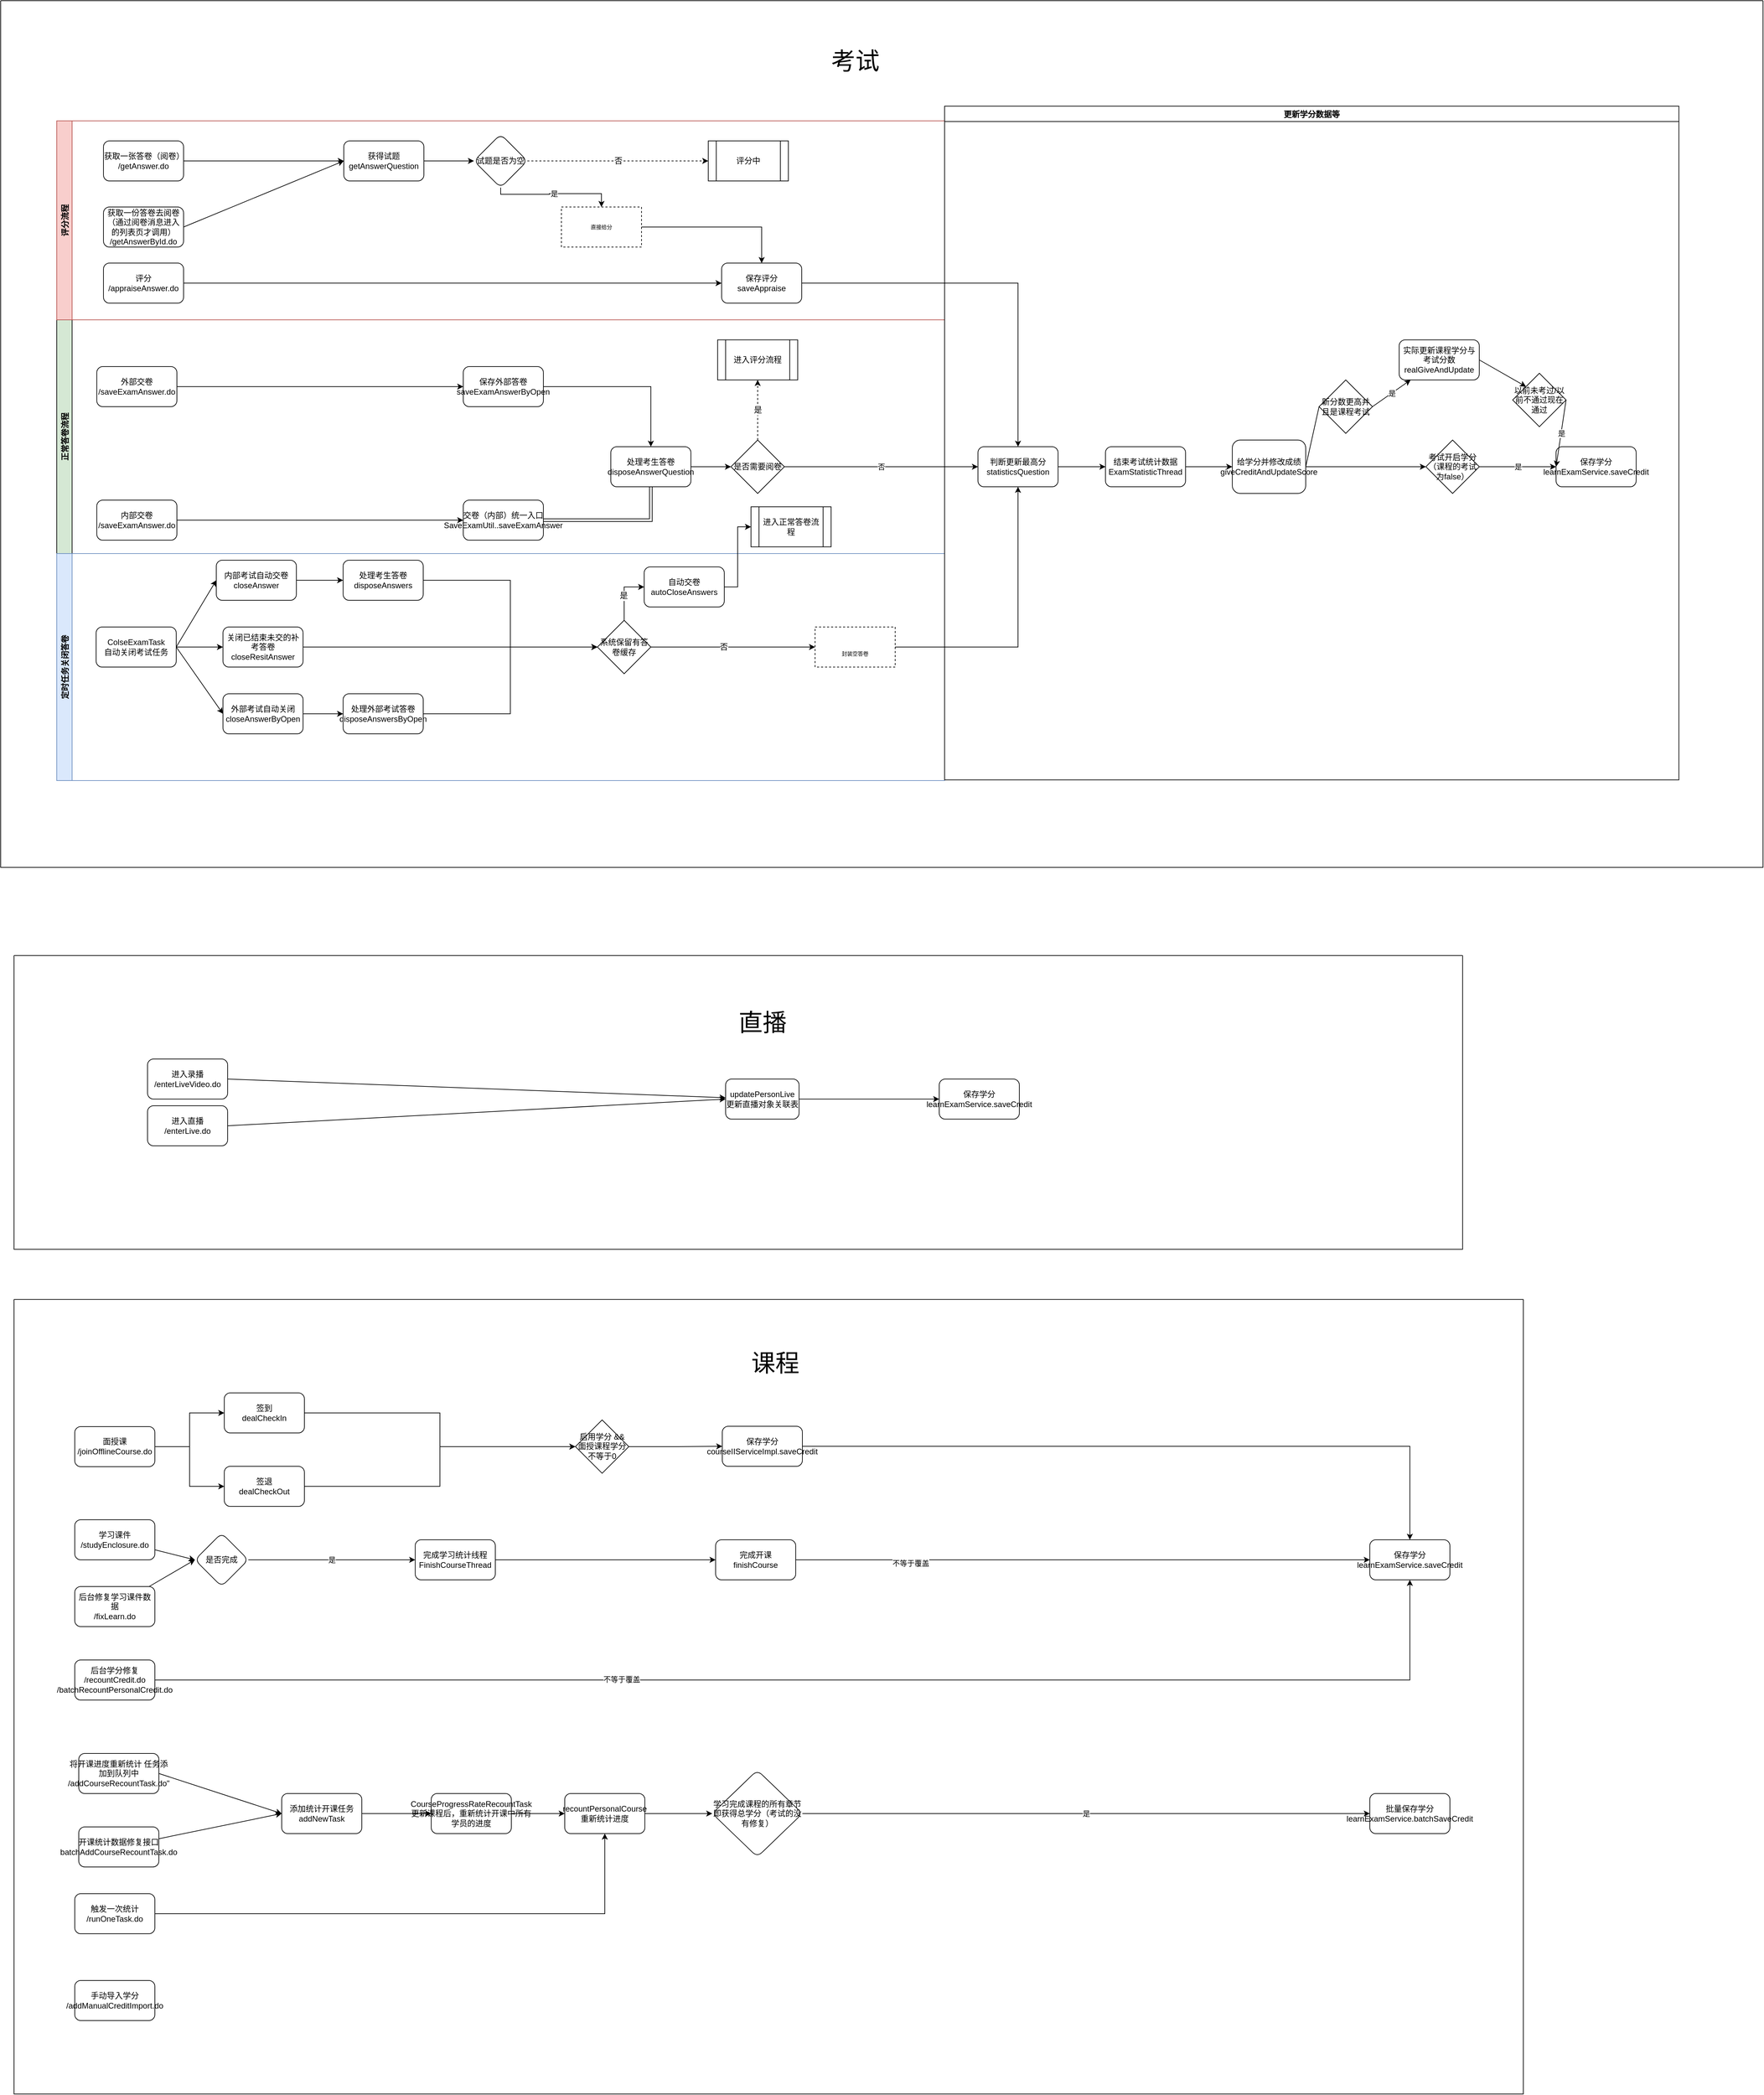 <mxfile version="20.4.1" type="github">
  <diagram id="C5RBs43oDa-KdzZeNtuy" name="Page-1">
    <mxGraphModel dx="2903" dy="3432" grid="1" gridSize="10" guides="1" tooltips="1" connect="1" arrows="1" fold="1" page="1" pageScale="1" pageWidth="827" pageHeight="1169" math="0" shadow="0">
      <root>
        <mxCell id="WIyWlLk6GJQsqaUBKTNV-0" />
        <mxCell id="WIyWlLk6GJQsqaUBKTNV-1" parent="WIyWlLk6GJQsqaUBKTNV-0" />
        <mxCell id="8mMa-AUoAhSqoS-cGCmm-24" value="" style="swimlane;startSize=0;swimlaneFillColor=none;" vertex="1" parent="WIyWlLk6GJQsqaUBKTNV-1">
          <mxGeometry x="-120" y="-1360" width="2640" height="1298" as="geometry" />
        </mxCell>
        <mxCell id="8mMa-AUoAhSqoS-cGCmm-88" value="正常答卷流程" style="swimlane;horizontal=0;fontSize=12;fillColor=#D5E8D4;" vertex="1" parent="8mMa-AUoAhSqoS-cGCmm-24">
          <mxGeometry x="84" y="478" width="1330" height="350" as="geometry" />
        </mxCell>
        <mxCell id="8mMa-AUoAhSqoS-cGCmm-90" value="内部交卷&lt;br&gt;/saveExamAnswer.do" style="rounded=1;whiteSpace=wrap;html=1;" vertex="1" parent="8mMa-AUoAhSqoS-cGCmm-88">
          <mxGeometry x="60" y="270" width="120" height="60" as="geometry" />
        </mxCell>
        <mxCell id="8mMa-AUoAhSqoS-cGCmm-107" style="edgeStyle=orthogonalEdgeStyle;rounded=0;orthogonalLoop=1;jettySize=auto;html=1;entryX=0.5;entryY=1;entryDx=0;entryDy=0;fontSize=12;shape=link;" edge="1" parent="8mMa-AUoAhSqoS-cGCmm-88" source="8mMa-AUoAhSqoS-cGCmm-91" target="8mMa-AUoAhSqoS-cGCmm-93">
          <mxGeometry relative="1" as="geometry" />
        </mxCell>
        <mxCell id="8mMa-AUoAhSqoS-cGCmm-91" value="交卷（内部）统一入口&lt;br&gt;SaveExamUtil..saveExamAnswer" style="whiteSpace=wrap;html=1;rounded=1;" vertex="1" parent="8mMa-AUoAhSqoS-cGCmm-88">
          <mxGeometry x="609" y="270" width="120" height="60" as="geometry" />
        </mxCell>
        <mxCell id="8mMa-AUoAhSqoS-cGCmm-92" value="" style="edgeStyle=none;rounded=0;orthogonalLoop=1;jettySize=auto;html=1;" edge="1" parent="8mMa-AUoAhSqoS-cGCmm-88" source="8mMa-AUoAhSqoS-cGCmm-90" target="8mMa-AUoAhSqoS-cGCmm-91">
          <mxGeometry relative="1" as="geometry" />
        </mxCell>
        <mxCell id="8mMa-AUoAhSqoS-cGCmm-93" value="处理考生答卷&lt;br&gt;disposeAnswerQuestion" style="whiteSpace=wrap;html=1;rounded=1;" vertex="1" parent="8mMa-AUoAhSqoS-cGCmm-88">
          <mxGeometry x="830" y="190" width="120" height="60" as="geometry" />
        </mxCell>
        <mxCell id="8mMa-AUoAhSqoS-cGCmm-97" value="是否需要阅卷" style="rhombus;whiteSpace=wrap;html=1;" vertex="1" parent="8mMa-AUoAhSqoS-cGCmm-88">
          <mxGeometry x="1010" y="180" width="80" height="80" as="geometry" />
        </mxCell>
        <mxCell id="8mMa-AUoAhSqoS-cGCmm-98" style="edgeStyle=none;rounded=0;orthogonalLoop=1;jettySize=auto;html=1;exitX=1;exitY=0.5;exitDx=0;exitDy=0;entryX=0;entryY=0.5;entryDx=0;entryDy=0;" edge="1" parent="8mMa-AUoAhSqoS-cGCmm-88" source="8mMa-AUoAhSqoS-cGCmm-93" target="8mMa-AUoAhSqoS-cGCmm-97">
          <mxGeometry relative="1" as="geometry" />
        </mxCell>
        <mxCell id="8mMa-AUoAhSqoS-cGCmm-99" style="edgeStyle=orthogonalEdgeStyle;rounded=0;orthogonalLoop=1;jettySize=auto;html=1;exitX=1;exitY=0.5;exitDx=0;exitDy=0;entryX=0.5;entryY=0;entryDx=0;entryDy=0;fontSize=36;" edge="1" parent="8mMa-AUoAhSqoS-cGCmm-88" source="8mMa-AUoAhSqoS-cGCmm-100" target="8mMa-AUoAhSqoS-cGCmm-93">
          <mxGeometry relative="1" as="geometry" />
        </mxCell>
        <mxCell id="8mMa-AUoAhSqoS-cGCmm-100" value="保存外部答卷&lt;br&gt;saveExamAnswerByOpen" style="whiteSpace=wrap;html=1;rounded=1;" vertex="1" parent="8mMa-AUoAhSqoS-cGCmm-88">
          <mxGeometry x="609" y="70" width="120" height="60" as="geometry" />
        </mxCell>
        <mxCell id="8mMa-AUoAhSqoS-cGCmm-101" style="edgeStyle=orthogonalEdgeStyle;rounded=0;orthogonalLoop=1;jettySize=auto;html=1;exitX=1;exitY=0.5;exitDx=0;exitDy=0;entryX=0;entryY=0.5;entryDx=0;entryDy=0;fontSize=36;" edge="1" parent="8mMa-AUoAhSqoS-cGCmm-88" source="8mMa-AUoAhSqoS-cGCmm-102" target="8mMa-AUoAhSqoS-cGCmm-100">
          <mxGeometry relative="1" as="geometry" />
        </mxCell>
        <mxCell id="8mMa-AUoAhSqoS-cGCmm-102" value="外部交卷&lt;br&gt;/saveExamAnswer.do" style="rounded=1;whiteSpace=wrap;html=1;" vertex="1" parent="8mMa-AUoAhSqoS-cGCmm-88">
          <mxGeometry x="60" y="70" width="120" height="60" as="geometry" />
        </mxCell>
        <mxCell id="8mMa-AUoAhSqoS-cGCmm-106" value="进入评分流程" style="shape=process;whiteSpace=wrap;html=1;backgroundOutline=1;" vertex="1" parent="8mMa-AUoAhSqoS-cGCmm-88">
          <mxGeometry x="990" y="30" width="120" height="60" as="geometry" />
        </mxCell>
        <mxCell id="8mMa-AUoAhSqoS-cGCmm-96" value="是" style="edgeStyle=orthogonalEdgeStyle;rounded=0;orthogonalLoop=1;jettySize=auto;html=1;fontSize=12;dashed=1;" edge="1" parent="8mMa-AUoAhSqoS-cGCmm-88" source="8mMa-AUoAhSqoS-cGCmm-97" target="8mMa-AUoAhSqoS-cGCmm-106">
          <mxGeometry relative="1" as="geometry" />
        </mxCell>
        <mxCell id="8mMa-AUoAhSqoS-cGCmm-157" value="进入正常答卷流程" style="shape=process;whiteSpace=wrap;html=1;backgroundOutline=1;fontSize=12;" vertex="1" parent="8mMa-AUoAhSqoS-cGCmm-88">
          <mxGeometry x="1040" y="280" width="120" height="60" as="geometry" />
        </mxCell>
        <mxCell id="8mMa-AUoAhSqoS-cGCmm-89" value="判断更新最高分&lt;br&gt;statisticsQuestion" style="whiteSpace=wrap;html=1;rounded=1;" vertex="1" parent="8mMa-AUoAhSqoS-cGCmm-24">
          <mxGeometry x="1464" y="668" width="120" height="60" as="geometry" />
        </mxCell>
        <mxCell id="8mMa-AUoAhSqoS-cGCmm-95" value="否" style="rounded=0;orthogonalLoop=1;jettySize=auto;html=1;entryX=0;entryY=0.5;entryDx=0;entryDy=0;exitX=1;exitY=0.5;exitDx=0;exitDy=0;" edge="1" parent="8mMa-AUoAhSqoS-cGCmm-24" source="8mMa-AUoAhSqoS-cGCmm-97" target="8mMa-AUoAhSqoS-cGCmm-89">
          <mxGeometry relative="1" as="geometry">
            <mxPoint x="1224" y="1914" as="sourcePoint" />
          </mxGeometry>
        </mxCell>
        <mxCell id="8mMa-AUoAhSqoS-cGCmm-109" value="评分流程" style="swimlane;horizontal=0;fontSize=12;fillColor=#f8cecc;strokeColor=#b85450;" vertex="1" parent="8mMa-AUoAhSqoS-cGCmm-24">
          <mxGeometry x="84" y="180" width="1330" height="298" as="geometry" />
        </mxCell>
        <mxCell id="8mMa-AUoAhSqoS-cGCmm-118" value="获得试题getAnswerQuestion" style="rounded=1;whiteSpace=wrap;html=1;" vertex="1" parent="8mMa-AUoAhSqoS-cGCmm-109">
          <mxGeometry x="430" y="30" width="120" height="60" as="geometry" />
        </mxCell>
        <mxCell id="8mMa-AUoAhSqoS-cGCmm-121" value="试题是否为空" style="rhombus;whiteSpace=wrap;html=1;rounded=1;" vertex="1" parent="8mMa-AUoAhSqoS-cGCmm-109">
          <mxGeometry x="625" y="20" width="80" height="80" as="geometry" />
        </mxCell>
        <mxCell id="8mMa-AUoAhSqoS-cGCmm-122" value="" style="edgeStyle=none;rounded=0;orthogonalLoop=1;jettySize=auto;html=1;" edge="1" parent="8mMa-AUoAhSqoS-cGCmm-109" source="8mMa-AUoAhSqoS-cGCmm-118" target="8mMa-AUoAhSqoS-cGCmm-121">
          <mxGeometry relative="1" as="geometry" />
        </mxCell>
        <mxCell id="8mMa-AUoAhSqoS-cGCmm-126" value="评分&lt;br&gt;/appraiseAnswer.do" style="rounded=1;whiteSpace=wrap;html=1;" vertex="1" parent="8mMa-AUoAhSqoS-cGCmm-109">
          <mxGeometry x="70" y="213" width="120" height="60" as="geometry" />
        </mxCell>
        <mxCell id="8mMa-AUoAhSqoS-cGCmm-117" value="获取一份答卷去阅卷（通过阅卷消息进入的列表页才调用）&#xa;/getAnswerById.do" style="whiteSpace=wrap;html=1;rounded=1;glass=0;strokeWidth=1;shadow=0;" vertex="1" parent="8mMa-AUoAhSqoS-cGCmm-109">
          <mxGeometry x="70" y="129" width="120" height="60" as="geometry" />
        </mxCell>
        <mxCell id="8mMa-AUoAhSqoS-cGCmm-120" style="edgeStyle=none;rounded=0;orthogonalLoop=1;jettySize=auto;html=1;exitX=1;exitY=0.5;exitDx=0;exitDy=0;entryX=0;entryY=0.5;entryDx=0;entryDy=0;" edge="1" parent="8mMa-AUoAhSqoS-cGCmm-109" source="8mMa-AUoAhSqoS-cGCmm-117" target="8mMa-AUoAhSqoS-cGCmm-118">
          <mxGeometry relative="1" as="geometry">
            <mxPoint x="676" y="1219" as="targetPoint" />
          </mxGeometry>
        </mxCell>
        <mxCell id="8mMa-AUoAhSqoS-cGCmm-116" value="&lt;div&gt;获取一张答卷（阅卷）&lt;/div&gt;&lt;div&gt;/getAnswer.do&lt;/div&gt;" style="whiteSpace=wrap;html=1;rounded=1;glass=0;strokeWidth=1;shadow=0;" vertex="1" parent="8mMa-AUoAhSqoS-cGCmm-109">
          <mxGeometry x="70" y="30" width="120" height="60" as="geometry" />
        </mxCell>
        <mxCell id="8mMa-AUoAhSqoS-cGCmm-119" style="edgeStyle=none;rounded=0;orthogonalLoop=1;jettySize=auto;html=1;entryX=0;entryY=0.5;entryDx=0;entryDy=0;" edge="1" parent="8mMa-AUoAhSqoS-cGCmm-109" source="8mMa-AUoAhSqoS-cGCmm-116" target="8mMa-AUoAhSqoS-cGCmm-118">
          <mxGeometry relative="1" as="geometry" />
        </mxCell>
        <mxCell id="8mMa-AUoAhSqoS-cGCmm-129" value="评分中" style="shape=process;whiteSpace=wrap;html=1;backgroundOutline=1;fontSize=12;" vertex="1" parent="8mMa-AUoAhSqoS-cGCmm-109">
          <mxGeometry x="976" y="30" width="120" height="60" as="geometry" />
        </mxCell>
        <mxCell id="8mMa-AUoAhSqoS-cGCmm-128" value="否" style="edgeStyle=orthogonalEdgeStyle;rounded=0;orthogonalLoop=1;jettySize=auto;html=1;exitX=1;exitY=0.5;exitDx=0;exitDy=0;fontSize=12;dashed=1;" edge="1" parent="8mMa-AUoAhSqoS-cGCmm-109" source="8mMa-AUoAhSqoS-cGCmm-121" target="8mMa-AUoAhSqoS-cGCmm-129">
          <mxGeometry relative="1" as="geometry">
            <mxPoint x="600" y="149" as="targetPoint" />
          </mxGeometry>
        </mxCell>
        <mxCell id="8mMa-AUoAhSqoS-cGCmm-123" value="保存评分saveAppraise" style="whiteSpace=wrap;html=1;rounded=1;" vertex="1" parent="8mMa-AUoAhSqoS-cGCmm-109">
          <mxGeometry x="996" y="213" width="120" height="60" as="geometry" />
        </mxCell>
        <mxCell id="8mMa-AUoAhSqoS-cGCmm-124" value="是" style="edgeStyle=orthogonalEdgeStyle;rounded=0;orthogonalLoop=1;jettySize=auto;html=1;exitX=0.5;exitY=1;exitDx=0;exitDy=0;entryX=0.5;entryY=0;entryDx=0;entryDy=0;" edge="1" parent="8mMa-AUoAhSqoS-cGCmm-109" source="8mMa-AUoAhSqoS-cGCmm-121" target="8mMa-AUoAhSqoS-cGCmm-187">
          <mxGeometry relative="1" as="geometry">
            <Array as="points">
              <mxPoint x="665" y="110" />
              <mxPoint x="738" y="110" />
              <mxPoint x="830" y="109" />
            </Array>
          </mxGeometry>
        </mxCell>
        <mxCell id="8mMa-AUoAhSqoS-cGCmm-125" style="edgeStyle=none;rounded=0;orthogonalLoop=1;jettySize=auto;html=1;exitX=1;exitY=0.5;exitDx=0;exitDy=0;entryX=0;entryY=0.5;entryDx=0;entryDy=0;" edge="1" parent="8mMa-AUoAhSqoS-cGCmm-109" source="8mMa-AUoAhSqoS-cGCmm-126" target="8mMa-AUoAhSqoS-cGCmm-123">
          <mxGeometry relative="1" as="geometry" />
        </mxCell>
        <mxCell id="8mMa-AUoAhSqoS-cGCmm-191" style="edgeStyle=orthogonalEdgeStyle;rounded=0;orthogonalLoop=1;jettySize=auto;html=1;exitX=1;exitY=0.5;exitDx=0;exitDy=0;entryX=0.5;entryY=0;entryDx=0;entryDy=0;fontSize=8;" edge="1" parent="8mMa-AUoAhSqoS-cGCmm-109" source="8mMa-AUoAhSqoS-cGCmm-187" target="8mMa-AUoAhSqoS-cGCmm-123">
          <mxGeometry relative="1" as="geometry" />
        </mxCell>
        <mxCell id="8mMa-AUoAhSqoS-cGCmm-187" value="直接给分" style="rounded=0;whiteSpace=wrap;html=1;fontSize=8;dashed=1;" vertex="1" parent="8mMa-AUoAhSqoS-cGCmm-109">
          <mxGeometry x="756" y="129" width="120" height="60" as="geometry" />
        </mxCell>
        <mxCell id="8mMa-AUoAhSqoS-cGCmm-131" style="edgeStyle=orthogonalEdgeStyle;rounded=0;orthogonalLoop=1;jettySize=auto;html=1;exitX=1;exitY=0.5;exitDx=0;exitDy=0;entryX=0.5;entryY=0;entryDx=0;entryDy=0;fontSize=12;" edge="1" parent="8mMa-AUoAhSqoS-cGCmm-24" source="8mMa-AUoAhSqoS-cGCmm-123" target="8mMa-AUoAhSqoS-cGCmm-89">
          <mxGeometry relative="1" as="geometry" />
        </mxCell>
        <mxCell id="8mMa-AUoAhSqoS-cGCmm-132" value="定时任务关闭答卷" style="swimlane;horizontal=0;fontSize=12;fillColor=#dae8fc;strokeColor=#6c8ebf;" vertex="1" parent="8mMa-AUoAhSqoS-cGCmm-24">
          <mxGeometry x="84" y="828" width="1330" height="340" as="geometry" />
        </mxCell>
        <mxCell id="8mMa-AUoAhSqoS-cGCmm-133" value="关闭已结束未交的补考答卷&lt;br&gt;closeResitAnswer" style="rounded=1;whiteSpace=wrap;html=1;" vertex="1" parent="8mMa-AUoAhSqoS-cGCmm-132">
          <mxGeometry x="249" y="110" width="120" height="60" as="geometry" />
        </mxCell>
        <mxCell id="8mMa-AUoAhSqoS-cGCmm-134" style="edgeStyle=none;rounded=0;orthogonalLoop=1;jettySize=auto;html=1;exitX=1;exitY=0.5;exitDx=0;exitDy=0;" edge="1" parent="8mMa-AUoAhSqoS-cGCmm-132" source="8mMa-AUoAhSqoS-cGCmm-135" target="8mMa-AUoAhSqoS-cGCmm-133">
          <mxGeometry relative="1" as="geometry" />
        </mxCell>
        <mxCell id="8mMa-AUoAhSqoS-cGCmm-135" value="ColseExamTask&lt;br&gt;自动关闭考试任务" style="rounded=1;whiteSpace=wrap;html=1;" vertex="1" parent="8mMa-AUoAhSqoS-cGCmm-132">
          <mxGeometry x="59" y="110" width="120" height="60" as="geometry" />
        </mxCell>
        <mxCell id="8mMa-AUoAhSqoS-cGCmm-136" value="内部考试自动交卷&lt;br&gt;closeAnswer" style="rounded=1;whiteSpace=wrap;html=1;" vertex="1" parent="8mMa-AUoAhSqoS-cGCmm-132">
          <mxGeometry x="239" y="10" width="120" height="60" as="geometry" />
        </mxCell>
        <mxCell id="8mMa-AUoAhSqoS-cGCmm-137" style="edgeStyle=none;rounded=0;orthogonalLoop=1;jettySize=auto;html=1;exitX=1;exitY=0.5;exitDx=0;exitDy=0;entryX=0;entryY=0.5;entryDx=0;entryDy=0;" edge="1" parent="8mMa-AUoAhSqoS-cGCmm-132" source="8mMa-AUoAhSqoS-cGCmm-135" target="8mMa-AUoAhSqoS-cGCmm-136">
          <mxGeometry relative="1" as="geometry" />
        </mxCell>
        <mxCell id="8mMa-AUoAhSqoS-cGCmm-138" value="处理考生答卷&lt;br&gt;disposeAnswers" style="whiteSpace=wrap;html=1;rounded=1;" vertex="1" parent="8mMa-AUoAhSqoS-cGCmm-132">
          <mxGeometry x="429" y="10" width="120" height="60" as="geometry" />
        </mxCell>
        <mxCell id="8mMa-AUoAhSqoS-cGCmm-139" value="" style="edgeStyle=orthogonalEdgeStyle;rounded=0;orthogonalLoop=1;jettySize=auto;html=1;" edge="1" parent="8mMa-AUoAhSqoS-cGCmm-132" source="8mMa-AUoAhSqoS-cGCmm-136" target="8mMa-AUoAhSqoS-cGCmm-138">
          <mxGeometry relative="1" as="geometry" />
        </mxCell>
        <mxCell id="8mMa-AUoAhSqoS-cGCmm-140" value="外部考试自动关闭&lt;br&gt;closeAnswerByOpen" style="rounded=1;whiteSpace=wrap;html=1;" vertex="1" parent="8mMa-AUoAhSqoS-cGCmm-132">
          <mxGeometry x="249" y="210" width="120" height="60" as="geometry" />
        </mxCell>
        <mxCell id="8mMa-AUoAhSqoS-cGCmm-141" style="rounded=0;orthogonalLoop=1;jettySize=auto;html=1;exitX=1;exitY=0.5;exitDx=0;exitDy=0;entryX=0;entryY=0.5;entryDx=0;entryDy=0;" edge="1" parent="8mMa-AUoAhSqoS-cGCmm-132" source="8mMa-AUoAhSqoS-cGCmm-135" target="8mMa-AUoAhSqoS-cGCmm-140">
          <mxGeometry relative="1" as="geometry" />
        </mxCell>
        <mxCell id="8mMa-AUoAhSqoS-cGCmm-142" value="处理外部考试答卷&lt;br&gt;disposeAnswersByOpen" style="whiteSpace=wrap;html=1;rounded=1;" vertex="1" parent="8mMa-AUoAhSqoS-cGCmm-132">
          <mxGeometry x="429" y="210" width="120" height="60" as="geometry" />
        </mxCell>
        <mxCell id="8mMa-AUoAhSqoS-cGCmm-143" value="" style="edgeStyle=none;rounded=0;orthogonalLoop=1;jettySize=auto;html=1;" edge="1" parent="8mMa-AUoAhSqoS-cGCmm-132" source="8mMa-AUoAhSqoS-cGCmm-140" target="8mMa-AUoAhSqoS-cGCmm-142">
          <mxGeometry relative="1" as="geometry" />
        </mxCell>
        <mxCell id="8mMa-AUoAhSqoS-cGCmm-153" style="edgeStyle=orthogonalEdgeStyle;rounded=0;orthogonalLoop=1;jettySize=auto;html=1;exitX=0.5;exitY=0;exitDx=0;exitDy=0;entryX=0;entryY=0.5;entryDx=0;entryDy=0;fontSize=12;" edge="1" parent="8mMa-AUoAhSqoS-cGCmm-132" source="8mMa-AUoAhSqoS-cGCmm-144" target="8mMa-AUoAhSqoS-cGCmm-150">
          <mxGeometry relative="1" as="geometry" />
        </mxCell>
        <mxCell id="8mMa-AUoAhSqoS-cGCmm-154" value="是" style="edgeLabel;html=1;align=center;verticalAlign=middle;resizable=0;points=[];fontSize=12;" vertex="1" connectable="0" parent="8mMa-AUoAhSqoS-cGCmm-153">
          <mxGeometry x="-0.08" y="2" relative="1" as="geometry">
            <mxPoint x="1" as="offset" />
          </mxGeometry>
        </mxCell>
        <mxCell id="8mMa-AUoAhSqoS-cGCmm-144" value="系统保留有答卷缓存" style="rhombus;whiteSpace=wrap;html=1;" vertex="1" parent="8mMa-AUoAhSqoS-cGCmm-132">
          <mxGeometry x="810" y="100" width="80" height="80" as="geometry" />
        </mxCell>
        <mxCell id="8mMa-AUoAhSqoS-cGCmm-145" style="edgeStyle=orthogonalEdgeStyle;rounded=0;orthogonalLoop=1;jettySize=auto;html=1;exitX=1;exitY=0.5;exitDx=0;exitDy=0;entryX=0;entryY=0.5;entryDx=0;entryDy=0;" edge="1" parent="8mMa-AUoAhSqoS-cGCmm-132" source="8mMa-AUoAhSqoS-cGCmm-133" target="8mMa-AUoAhSqoS-cGCmm-144">
          <mxGeometry relative="1" as="geometry" />
        </mxCell>
        <mxCell id="8mMa-AUoAhSqoS-cGCmm-146" style="edgeStyle=orthogonalEdgeStyle;rounded=0;orthogonalLoop=1;jettySize=auto;html=1;entryX=0;entryY=0.5;entryDx=0;entryDy=0;" edge="1" parent="8mMa-AUoAhSqoS-cGCmm-132" source="8mMa-AUoAhSqoS-cGCmm-138" target="8mMa-AUoAhSqoS-cGCmm-144">
          <mxGeometry relative="1" as="geometry" />
        </mxCell>
        <mxCell id="8mMa-AUoAhSqoS-cGCmm-147" style="edgeStyle=orthogonalEdgeStyle;rounded=0;orthogonalLoop=1;jettySize=auto;html=1;exitX=1;exitY=0.5;exitDx=0;exitDy=0;entryX=0;entryY=0.5;entryDx=0;entryDy=0;" edge="1" parent="8mMa-AUoAhSqoS-cGCmm-132" source="8mMa-AUoAhSqoS-cGCmm-142" target="8mMa-AUoAhSqoS-cGCmm-144">
          <mxGeometry relative="1" as="geometry" />
        </mxCell>
        <mxCell id="8mMa-AUoAhSqoS-cGCmm-150" value="自动交卷&lt;br&gt;autoCloseAnswers" style="rounded=1;whiteSpace=wrap;html=1;" vertex="1" parent="8mMa-AUoAhSqoS-cGCmm-132">
          <mxGeometry x="880" y="20" width="120" height="60" as="geometry" />
        </mxCell>
        <mxCell id="8mMa-AUoAhSqoS-cGCmm-178" value="&lt;font style=&quot;font-size: 8px;&quot;&gt;封装空答卷&lt;/font&gt;" style="rounded=0;whiteSpace=wrap;html=1;fontSize=36;dashed=1;" vertex="1" parent="8mMa-AUoAhSqoS-cGCmm-132">
          <mxGeometry x="1136" y="110" width="120" height="60" as="geometry" />
        </mxCell>
        <mxCell id="8mMa-AUoAhSqoS-cGCmm-183" style="edgeStyle=orthogonalEdgeStyle;rounded=0;orthogonalLoop=1;jettySize=auto;html=1;exitX=1;exitY=0.5;exitDx=0;exitDy=0;entryX=0;entryY=0.5;entryDx=0;entryDy=0;fontSize=12;" edge="1" parent="8mMa-AUoAhSqoS-cGCmm-132" source="8mMa-AUoAhSqoS-cGCmm-144" target="8mMa-AUoAhSqoS-cGCmm-178">
          <mxGeometry relative="1" as="geometry" />
        </mxCell>
        <mxCell id="8mMa-AUoAhSqoS-cGCmm-184" value="否" style="edgeLabel;html=1;align=center;verticalAlign=middle;resizable=0;points=[];fontSize=12;" vertex="1" connectable="0" parent="8mMa-AUoAhSqoS-cGCmm-183">
          <mxGeometry x="-0.128" relative="1" as="geometry">
            <mxPoint x="1" as="offset" />
          </mxGeometry>
        </mxCell>
        <mxCell id="8mMa-AUoAhSqoS-cGCmm-148" style="edgeStyle=orthogonalEdgeStyle;rounded=0;orthogonalLoop=1;jettySize=auto;html=1;exitX=1;exitY=0.5;exitDx=0;exitDy=0;entryX=0.5;entryY=1;entryDx=0;entryDy=0;fontSize=12;startArrow=none;" edge="1" parent="8mMa-AUoAhSqoS-cGCmm-24" source="8mMa-AUoAhSqoS-cGCmm-178" target="8mMa-AUoAhSqoS-cGCmm-89">
          <mxGeometry relative="1" as="geometry" />
        </mxCell>
        <mxCell id="8mMa-AUoAhSqoS-cGCmm-160" value="&lt;div&gt;结束考试统计数据&lt;/div&gt;&lt;div&gt;ExamStatisticThread&lt;/div&gt;" style="whiteSpace=wrap;html=1;rounded=1;" vertex="1" parent="8mMa-AUoAhSqoS-cGCmm-24">
          <mxGeometry x="1655" y="668" width="120" height="60" as="geometry" />
        </mxCell>
        <mxCell id="8mMa-AUoAhSqoS-cGCmm-162" value="给学分并修改成绩&lt;br&gt;giveCreditAndUpdateScore" style="rounded=1;whiteSpace=wrap;html=1;" vertex="1" parent="8mMa-AUoAhSqoS-cGCmm-24">
          <mxGeometry x="1845" y="658" width="110" height="80" as="geometry" />
        </mxCell>
        <mxCell id="8mMa-AUoAhSqoS-cGCmm-163" value="" style="edgeStyle=none;rounded=0;orthogonalLoop=1;jettySize=auto;html=1;" edge="1" parent="8mMa-AUoAhSqoS-cGCmm-24" source="8mMa-AUoAhSqoS-cGCmm-160" target="8mMa-AUoAhSqoS-cGCmm-162">
          <mxGeometry relative="1" as="geometry" />
        </mxCell>
        <mxCell id="8mMa-AUoAhSqoS-cGCmm-164" value="实际更新课程学分与考试分数&lt;br&gt;realGiveAndUpdate" style="rounded=1;whiteSpace=wrap;html=1;" vertex="1" parent="8mMa-AUoAhSqoS-cGCmm-24">
          <mxGeometry x="2095" y="508" width="120" height="60" as="geometry" />
        </mxCell>
        <mxCell id="8mMa-AUoAhSqoS-cGCmm-165" value="是" style="edgeStyle=none;rounded=0;orthogonalLoop=1;jettySize=auto;html=1;exitX=1;exitY=0.5;exitDx=0;exitDy=0;" edge="1" parent="8mMa-AUoAhSqoS-cGCmm-24" source="8mMa-AUoAhSqoS-cGCmm-166" target="8mMa-AUoAhSqoS-cGCmm-164">
          <mxGeometry relative="1" as="geometry" />
        </mxCell>
        <mxCell id="8mMa-AUoAhSqoS-cGCmm-166" value="新分数更高并且是课程考试" style="rhombus;whiteSpace=wrap;html=1;" vertex="1" parent="8mMa-AUoAhSqoS-cGCmm-24">
          <mxGeometry x="1975" y="568" width="80" height="80" as="geometry" />
        </mxCell>
        <mxCell id="8mMa-AUoAhSqoS-cGCmm-167" value="" style="edgeStyle=none;rounded=0;orthogonalLoop=1;jettySize=auto;html=1;exitX=1;exitY=0.5;exitDx=0;exitDy=0;entryX=0;entryY=0.5;entryDx=0;entryDy=0;endArrow=none;" edge="1" parent="8mMa-AUoAhSqoS-cGCmm-24" source="8mMa-AUoAhSqoS-cGCmm-162" target="8mMa-AUoAhSqoS-cGCmm-166">
          <mxGeometry relative="1" as="geometry">
            <mxPoint x="2055" y="1874" as="sourcePoint" />
            <mxPoint x="2220" y="2044" as="targetPoint" />
          </mxGeometry>
        </mxCell>
        <mxCell id="8mMa-AUoAhSqoS-cGCmm-169" value="考试开启学分（课程的考试为false）" style="rhombus;whiteSpace=wrap;html=1;" vertex="1" parent="8mMa-AUoAhSqoS-cGCmm-24">
          <mxGeometry x="2135" y="658" width="80" height="80" as="geometry" />
        </mxCell>
        <mxCell id="8mMa-AUoAhSqoS-cGCmm-175" style="edgeStyle=orthogonalEdgeStyle;rounded=0;orthogonalLoop=1;jettySize=auto;html=1;exitX=1;exitY=0.5;exitDx=0;exitDy=0;fontSize=12;" edge="1" parent="8mMa-AUoAhSqoS-cGCmm-24" source="8mMa-AUoAhSqoS-cGCmm-89" target="8mMa-AUoAhSqoS-cGCmm-160">
          <mxGeometry relative="1" as="geometry" />
        </mxCell>
        <mxCell id="8mMa-AUoAhSqoS-cGCmm-170" value="" style="edgeStyle=none;rounded=0;orthogonalLoop=1;jettySize=auto;html=1;entryX=0;entryY=0.5;entryDx=0;entryDy=0;" edge="1" parent="8mMa-AUoAhSqoS-cGCmm-24" source="8mMa-AUoAhSqoS-cGCmm-162" target="8mMa-AUoAhSqoS-cGCmm-169">
          <mxGeometry relative="1" as="geometry" />
        </mxCell>
        <mxCell id="8mMa-AUoAhSqoS-cGCmm-172" value="以前未考过/以前不通过现在通过" style="rhombus;whiteSpace=wrap;html=1;" vertex="1" parent="8mMa-AUoAhSqoS-cGCmm-24">
          <mxGeometry x="2265" y="558" width="80" height="80" as="geometry" />
        </mxCell>
        <mxCell id="8mMa-AUoAhSqoS-cGCmm-173" style="edgeStyle=none;rounded=0;orthogonalLoop=1;jettySize=auto;html=1;exitX=1;exitY=0.5;exitDx=0;exitDy=0;entryX=0;entryY=0;entryDx=0;entryDy=0;" edge="1" parent="8mMa-AUoAhSqoS-cGCmm-24" source="8mMa-AUoAhSqoS-cGCmm-164" target="8mMa-AUoAhSqoS-cGCmm-172">
          <mxGeometry relative="1" as="geometry" />
        </mxCell>
        <mxCell id="8mMa-AUoAhSqoS-cGCmm-174" value="&lt;div&gt;保存学分&lt;/div&gt;&lt;div&gt;learnExamService.saveCredit&lt;/div&gt;" style="whiteSpace=wrap;html=1;rounded=1;" vertex="1" parent="8mMa-AUoAhSqoS-cGCmm-24">
          <mxGeometry x="2330" y="668" width="120" height="60" as="geometry" />
        </mxCell>
        <mxCell id="8mMa-AUoAhSqoS-cGCmm-168" value="是" style="edgeStyle=orthogonalEdgeStyle;rounded=0;orthogonalLoop=1;jettySize=auto;html=1;entryX=0;entryY=0.5;entryDx=0;entryDy=0;" edge="1" parent="8mMa-AUoAhSqoS-cGCmm-24" source="8mMa-AUoAhSqoS-cGCmm-169" target="8mMa-AUoAhSqoS-cGCmm-174">
          <mxGeometry relative="1" as="geometry" />
        </mxCell>
        <mxCell id="8mMa-AUoAhSqoS-cGCmm-176" value="更新学分数据等" style="swimlane;fontSize=12;" vertex="1" parent="8mMa-AUoAhSqoS-cGCmm-24">
          <mxGeometry x="1414" y="158" width="1100" height="1009" as="geometry" />
        </mxCell>
        <mxCell id="8mMa-AUoAhSqoS-cGCmm-171" value="是" style="edgeStyle=none;rounded=0;orthogonalLoop=1;jettySize=auto;html=1;exitX=1;exitY=0.5;exitDx=0;exitDy=0;entryX=0;entryY=0.5;entryDx=0;entryDy=0;" edge="1" parent="8mMa-AUoAhSqoS-cGCmm-24" source="8mMa-AUoAhSqoS-cGCmm-172" target="8mMa-AUoAhSqoS-cGCmm-174">
          <mxGeometry relative="1" as="geometry" />
        </mxCell>
        <mxCell id="8mMa-AUoAhSqoS-cGCmm-159" style="edgeStyle=orthogonalEdgeStyle;rounded=0;orthogonalLoop=1;jettySize=auto;html=1;exitX=1;exitY=0.5;exitDx=0;exitDy=0;entryX=0;entryY=0.5;entryDx=0;entryDy=0;fontSize=12;" edge="1" parent="8mMa-AUoAhSqoS-cGCmm-24" source="8mMa-AUoAhSqoS-cGCmm-150" target="8mMa-AUoAhSqoS-cGCmm-157">
          <mxGeometry relative="1" as="geometry" />
        </mxCell>
        <mxCell id="8mMa-AUoAhSqoS-cGCmm-177" value="&lt;font style=&quot;font-size: 36px;&quot;&gt;考试&lt;/font&gt;" style="text;html=1;align=center;verticalAlign=middle;resizable=0;points=[];autosize=1;strokeColor=none;fillColor=none;fontSize=12;" vertex="1" parent="8mMa-AUoAhSqoS-cGCmm-24">
          <mxGeometry x="1230" y="60" width="100" height="60" as="geometry" />
        </mxCell>
        <mxCell id="8mMa-AUoAhSqoS-cGCmm-28" value="" style="swimlane;startSize=0;fontSize=36;" vertex="1" parent="WIyWlLk6GJQsqaUBKTNV-1">
          <mxGeometry x="-100" y="70" width="2170" height="440" as="geometry" />
        </mxCell>
        <mxCell id="YpZg7sOVD0JztThVLLUV-69" value="进入录播&lt;br&gt;/enterLiveVideo.do" style="rounded=1;whiteSpace=wrap;html=1;" parent="8mMa-AUoAhSqoS-cGCmm-28" vertex="1">
          <mxGeometry x="200" y="155" width="120" height="60" as="geometry" />
        </mxCell>
        <mxCell id="YpZg7sOVD0JztThVLLUV-71" value="进入直播&lt;br&gt;/enterLive.do" style="rounded=1;whiteSpace=wrap;html=1;" parent="8mMa-AUoAhSqoS-cGCmm-28" vertex="1">
          <mxGeometry x="200" y="225" width="120" height="60" as="geometry" />
        </mxCell>
        <mxCell id="YpZg7sOVD0JztThVLLUV-73" value="updatePersonLive&lt;br&gt;更新直播对象关联表" style="rounded=1;whiteSpace=wrap;html=1;" parent="8mMa-AUoAhSqoS-cGCmm-28" vertex="1">
          <mxGeometry x="1066" y="185" width="110" height="60" as="geometry" />
        </mxCell>
        <mxCell id="YpZg7sOVD0JztThVLLUV-72" style="edgeStyle=none;rounded=0;orthogonalLoop=1;jettySize=auto;html=1;exitX=1;exitY=0.5;exitDx=0;exitDy=0;" parent="8mMa-AUoAhSqoS-cGCmm-28" source="YpZg7sOVD0JztThVLLUV-69" target="YpZg7sOVD0JztThVLLUV-73" edge="1">
          <mxGeometry relative="1" as="geometry">
            <mxPoint x="496" y="185.471" as="targetPoint" />
          </mxGeometry>
        </mxCell>
        <mxCell id="YpZg7sOVD0JztThVLLUV-74" style="edgeStyle=none;rounded=0;orthogonalLoop=1;jettySize=auto;html=1;exitX=1;exitY=0.5;exitDx=0;exitDy=0;entryX=0;entryY=0.5;entryDx=0;entryDy=0;" parent="8mMa-AUoAhSqoS-cGCmm-28" source="YpZg7sOVD0JztThVLLUV-71" target="YpZg7sOVD0JztThVLLUV-73" edge="1">
          <mxGeometry relative="1" as="geometry" />
        </mxCell>
        <mxCell id="8mMa-AUoAhSqoS-cGCmm-29" value="&lt;div&gt;保存学分&lt;/div&gt;&lt;div&gt;learnExamService.saveCredit&lt;/div&gt;" style="whiteSpace=wrap;html=1;rounded=1;" vertex="1" parent="8mMa-AUoAhSqoS-cGCmm-28">
          <mxGeometry x="1386" y="185" width="120" height="60" as="geometry" />
        </mxCell>
        <mxCell id="8mMa-AUoAhSqoS-cGCmm-32" style="edgeStyle=orthogonalEdgeStyle;rounded=0;orthogonalLoop=1;jettySize=auto;html=1;exitX=1;exitY=0.5;exitDx=0;exitDy=0;entryX=0;entryY=0.5;entryDx=0;entryDy=0;fontSize=36;" edge="1" parent="8mMa-AUoAhSqoS-cGCmm-28" source="YpZg7sOVD0JztThVLLUV-73" target="8mMa-AUoAhSqoS-cGCmm-29">
          <mxGeometry relative="1" as="geometry" />
        </mxCell>
        <mxCell id="8mMa-AUoAhSqoS-cGCmm-40" value="直播" style="text;html=1;align=center;verticalAlign=middle;resizable=0;points=[];autosize=1;strokeColor=none;fillColor=none;fontSize=36;" vertex="1" parent="8mMa-AUoAhSqoS-cGCmm-28">
          <mxGeometry x="1071" y="70" width="100" height="60" as="geometry" />
        </mxCell>
        <mxCell id="8mMa-AUoAhSqoS-cGCmm-36" value="" style="swimlane;startSize=0;fontSize=36;" vertex="1" parent="WIyWlLk6GJQsqaUBKTNV-1">
          <mxGeometry x="-100" y="585" width="2261" height="1190" as="geometry" />
        </mxCell>
        <mxCell id="YpZg7sOVD0JztThVLLUV-32" value="完成学习统计线程FinishCourseThread" style="whiteSpace=wrap;html=1;rounded=1;glass=0;strokeWidth=1;shadow=0;" parent="8mMa-AUoAhSqoS-cGCmm-36" vertex="1">
          <mxGeometry x="601" y="360" width="120" height="60" as="geometry" />
        </mxCell>
        <mxCell id="YpZg7sOVD0JztThVLLUV-34" value="学习课件&lt;br&gt;/studyEnclosure.do" style="rounded=1;whiteSpace=wrap;html=1;" parent="8mMa-AUoAhSqoS-cGCmm-36" vertex="1">
          <mxGeometry x="91" y="330" width="120" height="60" as="geometry" />
        </mxCell>
        <mxCell id="YpZg7sOVD0JztThVLLUV-78" value="是" style="edgeStyle=orthogonalEdgeStyle;rounded=0;orthogonalLoop=1;jettySize=auto;html=1;exitX=1;exitY=0.5;exitDx=0;exitDy=0;" parent="8mMa-AUoAhSqoS-cGCmm-36" source="YpZg7sOVD0JztThVLLUV-35" target="YpZg7sOVD0JztThVLLUV-32" edge="1">
          <mxGeometry relative="1" as="geometry" />
        </mxCell>
        <mxCell id="YpZg7sOVD0JztThVLLUV-35" value="是否完成" style="rhombus;whiteSpace=wrap;html=1;rounded=1;" parent="8mMa-AUoAhSqoS-cGCmm-36" vertex="1">
          <mxGeometry x="271" y="350" width="80" height="80" as="geometry" />
        </mxCell>
        <mxCell id="YpZg7sOVD0JztThVLLUV-36" value="" style="edgeStyle=none;rounded=0;orthogonalLoop=1;jettySize=auto;html=1;entryX=0;entryY=0.5;entryDx=0;entryDy=0;" parent="8mMa-AUoAhSqoS-cGCmm-36" source="YpZg7sOVD0JztThVLLUV-34" target="YpZg7sOVD0JztThVLLUV-35" edge="1">
          <mxGeometry relative="1" as="geometry">
            <mxPoint x="271" y="360" as="targetPoint" />
          </mxGeometry>
        </mxCell>
        <mxCell id="YpZg7sOVD0JztThVLLUV-76" style="edgeStyle=orthogonalEdgeStyle;rounded=0;orthogonalLoop=1;jettySize=auto;html=1;exitX=1;exitY=0.5;exitDx=0;exitDy=0;entryX=0.5;entryY=1;entryDx=0;entryDy=0;" parent="8mMa-AUoAhSqoS-cGCmm-36" source="YpZg7sOVD0JztThVLLUV-48" target="YpZg7sOVD0JztThVLLUV-29" edge="1">
          <mxGeometry relative="1" as="geometry" />
        </mxCell>
        <mxCell id="8mMa-AUoAhSqoS-cGCmm-0" value="不等于覆盖" style="edgeLabel;html=1;align=center;verticalAlign=middle;resizable=0;points=[];" vertex="1" connectable="0" parent="YpZg7sOVD0JztThVLLUV-76">
          <mxGeometry x="-0.312" y="1" relative="1" as="geometry">
            <mxPoint as="offset" />
          </mxGeometry>
        </mxCell>
        <mxCell id="YpZg7sOVD0JztThVLLUV-48" value="后台学分修复&lt;br&gt;/recountCredit.do&lt;br&gt;/batchRecountPersonalCredit.do" style="rounded=1;whiteSpace=wrap;html=1;" parent="8mMa-AUoAhSqoS-cGCmm-36" vertex="1">
          <mxGeometry x="91" y="540" width="120" height="60" as="geometry" />
        </mxCell>
        <mxCell id="YpZg7sOVD0JztThVLLUV-93" style="edgeStyle=orthogonalEdgeStyle;rounded=0;orthogonalLoop=1;jettySize=auto;html=1;exitX=1;exitY=0.5;exitDx=0;exitDy=0;entryX=0.5;entryY=0;entryDx=0;entryDy=0;" parent="8mMa-AUoAhSqoS-cGCmm-36" source="YpZg7sOVD0JztThVLLUV-79" target="YpZg7sOVD0JztThVLLUV-29" edge="1">
          <mxGeometry relative="1" as="geometry" />
        </mxCell>
        <mxCell id="YpZg7sOVD0JztThVLLUV-79" value="保存学分&lt;br&gt;courseIIServiceImpl.saveCredit" style="rounded=1;whiteSpace=wrap;html=1;" parent="8mMa-AUoAhSqoS-cGCmm-36" vertex="1">
          <mxGeometry x="1061" y="190" width="120" height="60" as="geometry" />
        </mxCell>
        <mxCell id="YpZg7sOVD0JztThVLLUV-81" value="面授课&lt;br&gt;/joinOfflineCourse.do" style="rounded=1;whiteSpace=wrap;html=1;" parent="8mMa-AUoAhSqoS-cGCmm-36" vertex="1">
          <mxGeometry x="91" y="190.471" width="120" height="60" as="geometry" />
        </mxCell>
        <mxCell id="YpZg7sOVD0JztThVLLUV-84" value="签到&lt;br&gt;dealCheckIn" style="rounded=1;whiteSpace=wrap;html=1;" parent="8mMa-AUoAhSqoS-cGCmm-36" vertex="1">
          <mxGeometry x="315" y="140" width="120" height="60" as="geometry" />
        </mxCell>
        <mxCell id="YpZg7sOVD0JztThVLLUV-83" style="edgeStyle=orthogonalEdgeStyle;rounded=0;orthogonalLoop=1;jettySize=auto;html=1;exitX=1;exitY=0.5;exitDx=0;exitDy=0;" parent="8mMa-AUoAhSqoS-cGCmm-36" source="YpZg7sOVD0JztThVLLUV-81" target="YpZg7sOVD0JztThVLLUV-84" edge="1">
          <mxGeometry relative="1" as="geometry">
            <mxPoint x="291" y="190" as="targetPoint" />
          </mxGeometry>
        </mxCell>
        <mxCell id="YpZg7sOVD0JztThVLLUV-91" style="edgeStyle=orthogonalEdgeStyle;rounded=0;orthogonalLoop=1;jettySize=auto;html=1;exitX=1;exitY=0.5;exitDx=0;exitDy=0;startArrow=none;" parent="8mMa-AUoAhSqoS-cGCmm-36" source="YpZg7sOVD0JztThVLLUV-94" target="YpZg7sOVD0JztThVLLUV-79" edge="1">
          <mxGeometry relative="1" as="geometry" />
        </mxCell>
        <mxCell id="YpZg7sOVD0JztThVLLUV-86" value="签退&lt;br&gt;dealCheckOut" style="rounded=1;whiteSpace=wrap;html=1;" parent="8mMa-AUoAhSqoS-cGCmm-36" vertex="1">
          <mxGeometry x="315" y="250" width="120" height="60" as="geometry" />
        </mxCell>
        <mxCell id="YpZg7sOVD0JztThVLLUV-85" style="edgeStyle=orthogonalEdgeStyle;rounded=0;orthogonalLoop=1;jettySize=auto;html=1;exitX=1;exitY=0.5;exitDx=0;exitDy=0;" parent="8mMa-AUoAhSqoS-cGCmm-36" source="YpZg7sOVD0JztThVLLUV-81" target="YpZg7sOVD0JztThVLLUV-86" edge="1">
          <mxGeometry relative="1" as="geometry">
            <mxPoint x="311" y="290" as="targetPoint" />
          </mxGeometry>
        </mxCell>
        <mxCell id="YpZg7sOVD0JztThVLLUV-94" value="启用学分 &amp;amp;&amp;amp; 面授课程学分不等于0" style="rhombus;whiteSpace=wrap;html=1;" parent="8mMa-AUoAhSqoS-cGCmm-36" vertex="1">
          <mxGeometry x="841" y="180.47" width="80" height="80" as="geometry" />
        </mxCell>
        <mxCell id="YpZg7sOVD0JztThVLLUV-97" style="edgeStyle=orthogonalEdgeStyle;rounded=0;orthogonalLoop=1;jettySize=auto;html=1;exitX=1;exitY=0.25;exitDx=0;exitDy=0;entryX=0;entryY=0.5;entryDx=0;entryDy=0;" parent="8mMa-AUoAhSqoS-cGCmm-36" source="YpZg7sOVD0JztThVLLUV-84" target="YpZg7sOVD0JztThVLLUV-94" edge="1">
          <mxGeometry relative="1" as="geometry">
            <Array as="points">
              <mxPoint x="435" y="170" />
              <mxPoint x="638" y="170" />
              <mxPoint x="638" y="220" />
            </Array>
          </mxGeometry>
        </mxCell>
        <mxCell id="YpZg7sOVD0JztThVLLUV-96" style="edgeStyle=orthogonalEdgeStyle;rounded=0;orthogonalLoop=1;jettySize=auto;html=1;exitX=1;exitY=0.5;exitDx=0;exitDy=0;entryX=0;entryY=0.5;entryDx=0;entryDy=0;" parent="8mMa-AUoAhSqoS-cGCmm-36" source="YpZg7sOVD0JztThVLLUV-86" target="YpZg7sOVD0JztThVLLUV-94" edge="1">
          <mxGeometry relative="1" as="geometry" />
        </mxCell>
        <mxCell id="YpZg7sOVD0JztThVLLUV-106" style="edgeStyle=orthogonalEdgeStyle;rounded=0;orthogonalLoop=1;jettySize=auto;html=1;exitX=1;exitY=0.5;exitDx=0;exitDy=0;entryX=0;entryY=0.5;entryDx=0;entryDy=0;" parent="8mMa-AUoAhSqoS-cGCmm-36" source="YpZg7sOVD0JztThVLLUV-101" target="YpZg7sOVD0JztThVLLUV-29" edge="1">
          <mxGeometry relative="1" as="geometry" />
        </mxCell>
        <mxCell id="8mMa-AUoAhSqoS-cGCmm-1" value="不等于覆盖" style="edgeLabel;html=1;align=center;verticalAlign=middle;resizable=0;points=[];" vertex="1" connectable="0" parent="YpZg7sOVD0JztThVLLUV-106">
          <mxGeometry x="-0.6" y="-5" relative="1" as="geometry">
            <mxPoint as="offset" />
          </mxGeometry>
        </mxCell>
        <mxCell id="YpZg7sOVD0JztThVLLUV-101" value="完成开课&lt;br&gt;finishCourse" style="whiteSpace=wrap;html=1;rounded=1;glass=0;strokeWidth=1;shadow=0;" parent="8mMa-AUoAhSqoS-cGCmm-36" vertex="1">
          <mxGeometry x="1051" y="360" width="120" height="60" as="geometry" />
        </mxCell>
        <mxCell id="YpZg7sOVD0JztThVLLUV-102" value="" style="edgeStyle=orthogonalEdgeStyle;rounded=0;orthogonalLoop=1;jettySize=auto;html=1;" parent="8mMa-AUoAhSqoS-cGCmm-36" source="YpZg7sOVD0JztThVLLUV-32" target="YpZg7sOVD0JztThVLLUV-101" edge="1">
          <mxGeometry relative="1" as="geometry" />
        </mxCell>
        <mxCell id="YpZg7sOVD0JztThVLLUV-105" style="edgeStyle=none;rounded=0;orthogonalLoop=1;jettySize=auto;html=1;entryX=0;entryY=0.5;entryDx=0;entryDy=0;" parent="8mMa-AUoAhSqoS-cGCmm-36" source="YpZg7sOVD0JztThVLLUV-104" target="YpZg7sOVD0JztThVLLUV-35" edge="1">
          <mxGeometry relative="1" as="geometry" />
        </mxCell>
        <mxCell id="YpZg7sOVD0JztThVLLUV-104" value="后台修复学习课件数据&lt;br&gt;/fixLearn.do" style="rounded=1;whiteSpace=wrap;html=1;" parent="8mMa-AUoAhSqoS-cGCmm-36" vertex="1">
          <mxGeometry x="91" y="430" width="120" height="60" as="geometry" />
        </mxCell>
        <mxCell id="YpZg7sOVD0JztThVLLUV-115" value="添加统计开课任务&lt;br&gt;addNewTask" style="rounded=1;whiteSpace=wrap;html=1;" parent="8mMa-AUoAhSqoS-cGCmm-36" vertex="1">
          <mxGeometry x="401" y="740" width="120" height="60" as="geometry" />
        </mxCell>
        <mxCell id="YpZg7sOVD0JztThVLLUV-116" value="CourseProgressRateRecountTask&lt;br&gt;更新课程后，重新统计开课中所有学员的进度" style="whiteSpace=wrap;html=1;rounded=1;" parent="8mMa-AUoAhSqoS-cGCmm-36" vertex="1">
          <mxGeometry x="625" y="740" width="120" height="60" as="geometry" />
        </mxCell>
        <mxCell id="YpZg7sOVD0JztThVLLUV-117" value="" style="edgeStyle=none;rounded=0;orthogonalLoop=1;jettySize=auto;html=1;" parent="8mMa-AUoAhSqoS-cGCmm-36" source="YpZg7sOVD0JztThVLLUV-115" target="YpZg7sOVD0JztThVLLUV-116" edge="1">
          <mxGeometry relative="1" as="geometry" />
        </mxCell>
        <mxCell id="YpZg7sOVD0JztThVLLUV-118" value="recountPersonalCourse&lt;br&gt;重新统计进度" style="whiteSpace=wrap;html=1;rounded=1;" parent="8mMa-AUoAhSqoS-cGCmm-36" vertex="1">
          <mxGeometry x="825" y="740" width="120" height="60" as="geometry" />
        </mxCell>
        <mxCell id="YpZg7sOVD0JztThVLLUV-119" value="" style="edgeStyle=none;rounded=0;orthogonalLoop=1;jettySize=auto;html=1;" parent="8mMa-AUoAhSqoS-cGCmm-36" source="YpZg7sOVD0JztThVLLUV-116" target="YpZg7sOVD0JztThVLLUV-118" edge="1">
          <mxGeometry relative="1" as="geometry" />
        </mxCell>
        <mxCell id="YpZg7sOVD0JztThVLLUV-122" style="edgeStyle=orthogonalEdgeStyle;rounded=0;orthogonalLoop=1;jettySize=auto;html=1;exitX=1;exitY=0.5;exitDx=0;exitDy=0;entryX=0.5;entryY=1;entryDx=0;entryDy=0;" parent="8mMa-AUoAhSqoS-cGCmm-36" source="YpZg7sOVD0JztThVLLUV-121" target="YpZg7sOVD0JztThVLLUV-118" edge="1">
          <mxGeometry relative="1" as="geometry" />
        </mxCell>
        <mxCell id="YpZg7sOVD0JztThVLLUV-121" value="触发一次统计&lt;br&gt;/runOneTask.do" style="rounded=1;whiteSpace=wrap;html=1;" parent="8mMa-AUoAhSqoS-cGCmm-36" vertex="1">
          <mxGeometry x="91" y="890" width="120" height="60" as="geometry" />
        </mxCell>
        <mxCell id="YpZg7sOVD0JztThVLLUV-126" value="是" style="edgeStyle=orthogonalEdgeStyle;rounded=0;orthogonalLoop=1;jettySize=auto;html=1;" parent="8mMa-AUoAhSqoS-cGCmm-36" source="YpZg7sOVD0JztThVLLUV-123" target="YpZg7sOVD0JztThVLLUV-125" edge="1">
          <mxGeometry relative="1" as="geometry" />
        </mxCell>
        <mxCell id="YpZg7sOVD0JztThVLLUV-123" value="学习完成课程的所有章节即获得总学分（考试的没有修复）" style="rhombus;whiteSpace=wrap;html=1;rounded=1;" parent="8mMa-AUoAhSqoS-cGCmm-36" vertex="1">
          <mxGeometry x="1046" y="705" width="135" height="130" as="geometry" />
        </mxCell>
        <mxCell id="YpZg7sOVD0JztThVLLUV-124" value="" style="edgeStyle=orthogonalEdgeStyle;rounded=0;orthogonalLoop=1;jettySize=auto;html=1;" parent="8mMa-AUoAhSqoS-cGCmm-36" source="YpZg7sOVD0JztThVLLUV-118" target="YpZg7sOVD0JztThVLLUV-123" edge="1">
          <mxGeometry relative="1" as="geometry" />
        </mxCell>
        <mxCell id="YpZg7sOVD0JztThVLLUV-130" style="edgeStyle=none;rounded=0;orthogonalLoop=1;jettySize=auto;html=1;exitX=1;exitY=0.5;exitDx=0;exitDy=0;entryX=0;entryY=0.5;entryDx=0;entryDy=0;" parent="8mMa-AUoAhSqoS-cGCmm-36" source="YpZg7sOVD0JztThVLLUV-129" target="YpZg7sOVD0JztThVLLUV-115" edge="1">
          <mxGeometry relative="1" as="geometry" />
        </mxCell>
        <mxCell id="YpZg7sOVD0JztThVLLUV-129" value="将开课进度重新统计 任务添加到队列中&lt;br&gt;/addCourseRecountTask.do&quot;" style="rounded=1;whiteSpace=wrap;html=1;" parent="8mMa-AUoAhSqoS-cGCmm-36" vertex="1">
          <mxGeometry x="97" y="680" width="120" height="60" as="geometry" />
        </mxCell>
        <mxCell id="YpZg7sOVD0JztThVLLUV-133" style="edgeStyle=none;rounded=0;orthogonalLoop=1;jettySize=auto;html=1;entryX=0;entryY=0.5;entryDx=0;entryDy=0;" parent="8mMa-AUoAhSqoS-cGCmm-36" source="YpZg7sOVD0JztThVLLUV-132" target="YpZg7sOVD0JztThVLLUV-115" edge="1">
          <mxGeometry relative="1" as="geometry" />
        </mxCell>
        <mxCell id="YpZg7sOVD0JztThVLLUV-132" value="开课统计数据修复接口batchAddCourseRecountTask.do" style="rounded=1;whiteSpace=wrap;html=1;" parent="8mMa-AUoAhSqoS-cGCmm-36" vertex="1">
          <mxGeometry x="97" y="790" width="120" height="60" as="geometry" />
        </mxCell>
        <mxCell id="YpZg7sOVD0JztThVLLUV-159" value="手动导入学分&lt;br&gt;/addManualCreditImport.do" style="rounded=1;whiteSpace=wrap;html=1;" parent="8mMa-AUoAhSqoS-cGCmm-36" vertex="1">
          <mxGeometry x="91" y="1020" width="120" height="60" as="geometry" />
        </mxCell>
        <mxCell id="YpZg7sOVD0JztThVLLUV-29" value="&lt;div&gt;保存学分&lt;/div&gt;&lt;div&gt;learnExamService.saveCredit&lt;/div&gt;" style="whiteSpace=wrap;html=1;rounded=1;" parent="8mMa-AUoAhSqoS-cGCmm-36" vertex="1">
          <mxGeometry x="2031" y="360" width="120" height="60" as="geometry" />
        </mxCell>
        <mxCell id="YpZg7sOVD0JztThVLLUV-125" value="批量保存学分&lt;br&gt;learnExamService.batchSaveCredit" style="whiteSpace=wrap;html=1;rounded=1;" parent="8mMa-AUoAhSqoS-cGCmm-36" vertex="1">
          <mxGeometry x="2031" y="740" width="120" height="60" as="geometry" />
        </mxCell>
        <mxCell id="8mMa-AUoAhSqoS-cGCmm-37" value="课程" style="text;html=1;align=center;verticalAlign=middle;resizable=0;points=[];autosize=1;strokeColor=none;fillColor=none;fontSize=36;" vertex="1" parent="8mMa-AUoAhSqoS-cGCmm-36">
          <mxGeometry x="1090" y="65" width="100" height="60" as="geometry" />
        </mxCell>
      </root>
    </mxGraphModel>
  </diagram>
</mxfile>
